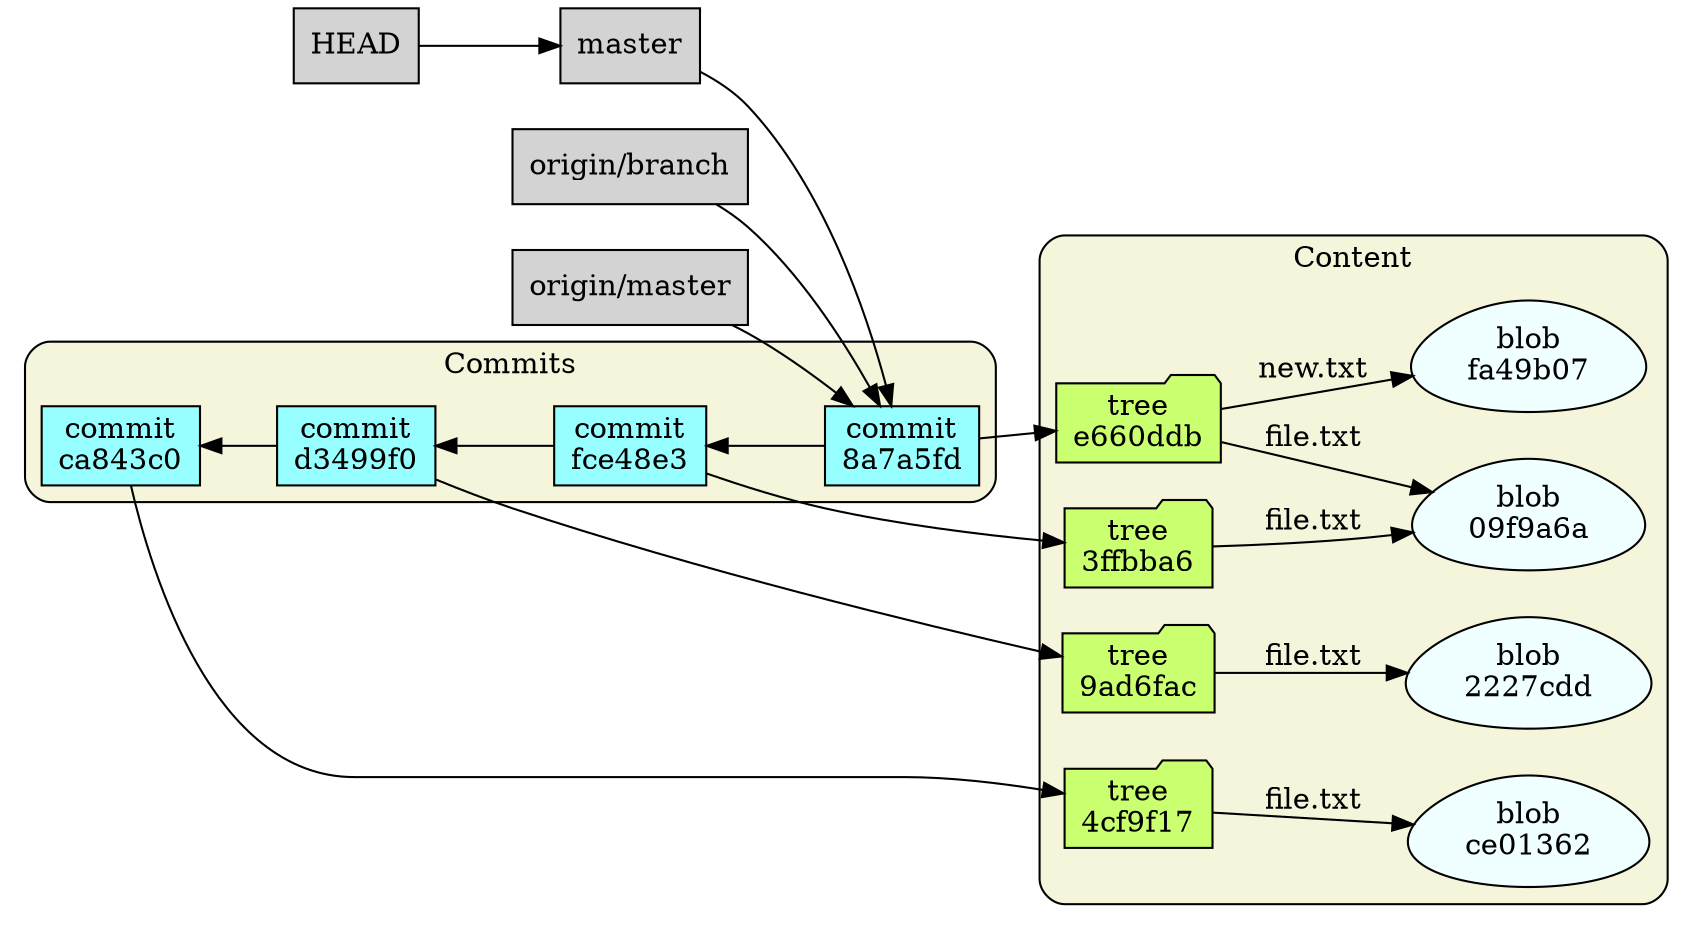 digraph G {
nodesep=.3;
ranksep=.5;
node [style=filled];
rankdir=LR;
subgraph cluster_Content {
label="Content";
style="rounded";
bgcolor=beige;
"3ffbba6" [label="tree
3ffbba6",fillcolor=darkolivegreen1,shape=folder];
"3ffbba6" -> "09f9a6a" [label="file.txt"];
"4cf9f17" [label="tree
4cf9f17",fillcolor=darkolivegreen1,shape=folder];
"4cf9f17" -> "ce01362" [label="file.txt"];
"9ad6fac" [label="tree
9ad6fac",fillcolor=darkolivegreen1,shape=folder];
"9ad6fac" -> "2227cdd" [label="file.txt"];
"e660ddb" [label="tree
e660ddb",fillcolor=darkolivegreen1,shape=folder];
"e660ddb" -> "09f9a6a" [label="file.txt"];
"e660ddb" -> "fa49b07" [label="new.txt"];
"09f9a6a" [label="blob
09f9a6a",fillcolor=azure,shape=egg];

"2227cdd" [label="blob
2227cdd",fillcolor=azure,shape=egg];

"ce01362" [label="blob
ce01362",fillcolor=azure,shape=egg];

"fa49b07" [label="blob
fa49b07",fillcolor=azure,shape=egg];

}
subgraph cluster_Commits {
label="Commits";
style="rounded";
bgcolor=beige;
"8a7a5fd" [label="commit
8a7a5fd",fillcolor=darkslategray1,shape=rect];
"8a7a5fd" -> "e660ddb" [label=""];
"fce48e3" -> "8a7a5fd" [dir=back];
"ca843c0" [label="commit
ca843c0",fillcolor=darkslategray1,shape=rect];
"ca843c0" -> "4cf9f17" [label=""];
"d3499f0" [label="commit
d3499f0",fillcolor=darkslategray1,shape=rect];
"d3499f0" -> "9ad6fac" [label=""];
"ca843c0" -> "d3499f0" [dir=back];
"fce48e3" [label="commit
fce48e3",fillcolor=darkslategray1,shape=rect];
"fce48e3" -> "3ffbba6" [label=""];
"d3499f0" -> "fce48e3" [dir=back];
}
"HEAD" [shape=rect];
"HEAD" -> "master";
"master" [shape=rect];
"master" -> "8a7a5fd";
"origin/branch" [shape=rect];
"origin/branch" -> "8a7a5fd";
"origin/master" [shape=rect];
"origin/master" -> "8a7a5fd";
}
